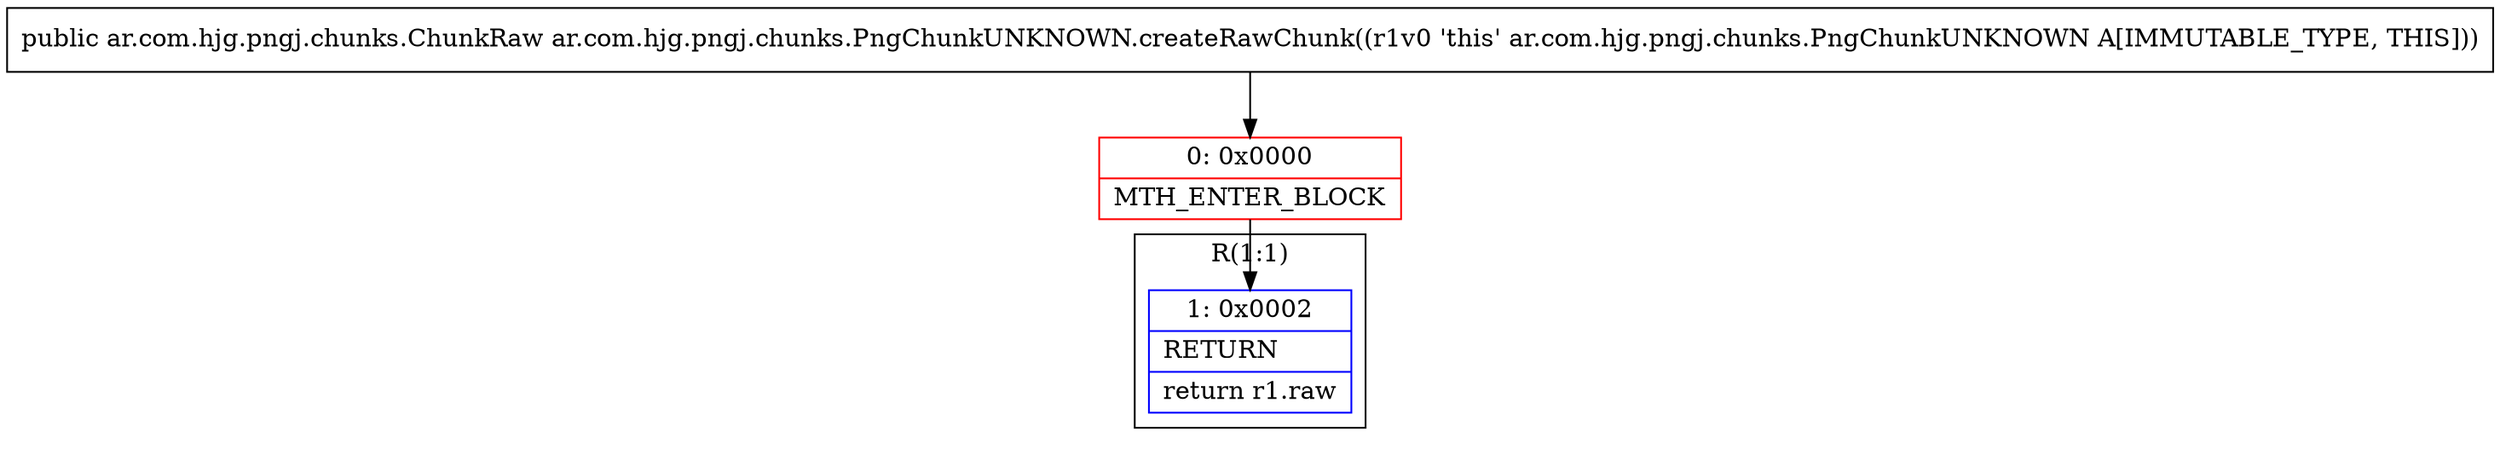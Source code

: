 digraph "CFG forar.com.hjg.pngj.chunks.PngChunkUNKNOWN.createRawChunk()Lar\/com\/hjg\/pngj\/chunks\/ChunkRaw;" {
subgraph cluster_Region_962975316 {
label = "R(1:1)";
node [shape=record,color=blue];
Node_1 [shape=record,label="{1\:\ 0x0002|RETURN\l|return r1.raw\l}"];
}
Node_0 [shape=record,color=red,label="{0\:\ 0x0000|MTH_ENTER_BLOCK\l}"];
MethodNode[shape=record,label="{public ar.com.hjg.pngj.chunks.ChunkRaw ar.com.hjg.pngj.chunks.PngChunkUNKNOWN.createRawChunk((r1v0 'this' ar.com.hjg.pngj.chunks.PngChunkUNKNOWN A[IMMUTABLE_TYPE, THIS])) }"];
MethodNode -> Node_0;
Node_0 -> Node_1;
}

